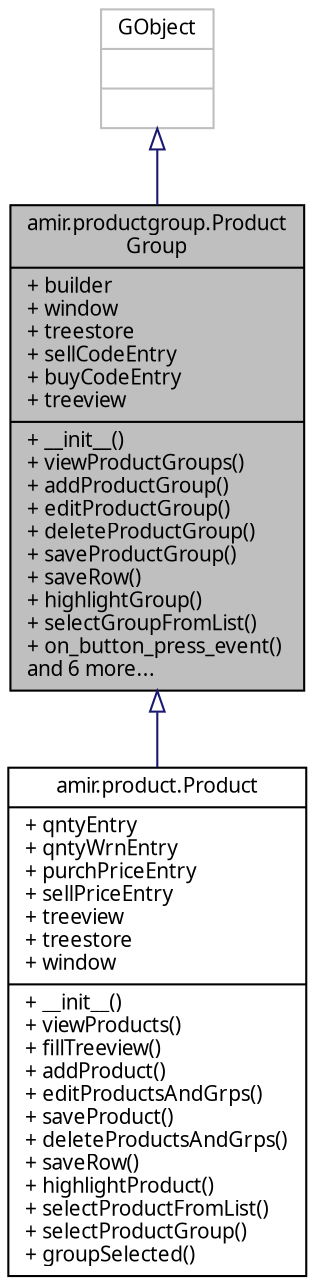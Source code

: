 digraph "amir.productgroup.ProductGroup"
{
 // LATEX_PDF_SIZE
  edge [fontname="FreeSans.ttf",fontsize="10",labelfontname="FreeSans.ttf",labelfontsize="10"];
  node [fontname="FreeSans.ttf",fontsize="10",shape=record];
  Node1 [label="{amir.productgroup.Product\lGroup\n|+ builder\l+ window\l+ treestore\l+ sellCodeEntry\l+ buyCodeEntry\l+ treeview\l|+ __init__()\l+ viewProductGroups()\l+ addProductGroup()\l+ editProductGroup()\l+ deleteProductGroup()\l+ saveProductGroup()\l+ saveRow()\l+ highlightGroup()\l+ selectGroupFromList()\l+ on_button_press_event()\land 6 more...\l}",height=0.2,width=0.4,color="black", fillcolor="grey75", style="filled", fontcolor="black",tooltip=" "];
  Node2 -> Node1 [dir="back",color="midnightblue",fontsize="10",style="solid",arrowtail="onormal",fontname="FreeSans.ttf"];
  Node2 [label="{GObject\n||}",height=0.2,width=0.4,color="grey75", fillcolor="white", style="filled",tooltip=" "];
  Node1 -> Node3 [dir="back",color="midnightblue",fontsize="10",style="solid",arrowtail="onormal",fontname="FreeSans.ttf"];
  Node3 [label="{amir.product.Product\n|+ qntyEntry\l+ qntyWrnEntry\l+ purchPriceEntry\l+ sellPriceEntry\l+ treeview\l+ treestore\l+ window\l|+ __init__()\l+ viewProducts()\l+ fillTreeview()\l+ addProduct()\l+ editProductsAndGrps()\l+ saveProduct()\l+ deleteProductsAndGrps()\l+ saveRow()\l+ highlightProduct()\l+ selectProductFromList()\l+ selectProductGroup()\l+ groupSelected()\l}",height=0.2,width=0.4,color="black", fillcolor="white", style="filled",URL="$classamir_1_1product_1_1_product.html",tooltip=" "];
}
